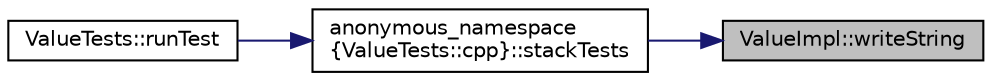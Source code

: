 digraph "ValueImpl::writeString"
{
 // INTERACTIVE_SVG=YES
 // LATEX_PDF_SIZE
  edge [fontname="Helvetica",fontsize="10",labelfontname="Helvetica",labelfontsize="10"];
  node [fontname="Helvetica",fontsize="10",shape=record];
  rankdir="RL";
  Node1 [label="ValueImpl::writeString",height=0.2,width=0.4,color="black", fillcolor="grey75", style="filled", fontcolor="black",tooltip=" "];
  Node1 -> Node2 [dir="back",color="midnightblue",fontsize="10",style="solid",fontname="Helvetica"];
  Node2 [label="anonymous_namespace\l\{ValueTests::cpp\}::stackTests",height=0.2,width=0.4,color="black", fillcolor="white", style="filled",URL="$namespaceanonymous__namespace_02_value_tests_8cpp_03.html#a70d89173035d943ef6c7b20f0aa017a7",tooltip="Tests all functionality on stacked Values."];
  Node2 -> Node3 [dir="back",color="midnightblue",fontsize="10",style="solid",fontname="Helvetica"];
  Node3 [label="ValueTests::runTest",height=0.2,width=0.4,color="black", fillcolor="white", style="filled",URL="$class_value_tests.html#a3f7ac17dd7b66fb9a9d1ad00b6389301",tooltip=" "];
}
